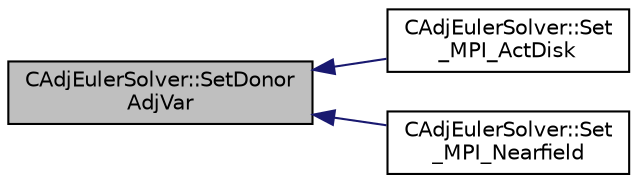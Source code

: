 digraph "CAdjEulerSolver::SetDonorAdjVar"
{
  edge [fontname="Helvetica",fontsize="10",labelfontname="Helvetica",labelfontsize="10"];
  node [fontname="Helvetica",fontsize="10",shape=record];
  rankdir="LR";
  Node1115 [label="CAdjEulerSolver::SetDonor\lAdjVar",height=0.2,width=0.4,color="black", fillcolor="grey75", style="filled", fontcolor="black"];
  Node1115 -> Node1116 [dir="back",color="midnightblue",fontsize="10",style="solid",fontname="Helvetica"];
  Node1116 [label="CAdjEulerSolver::Set\l_MPI_ActDisk",height=0.2,width=0.4,color="black", fillcolor="white", style="filled",URL="$class_c_adj_euler_solver.html#a955c1b2bca0b00f14d155fd6eb3f6747",tooltip="Parallelization of Undivided Laplacian. "];
  Node1115 -> Node1117 [dir="back",color="midnightblue",fontsize="10",style="solid",fontname="Helvetica"];
  Node1117 [label="CAdjEulerSolver::Set\l_MPI_Nearfield",height=0.2,width=0.4,color="black", fillcolor="white", style="filled",URL="$class_c_adj_euler_solver.html#aa98c9e9d9c776c686ac0b10ad662ab90",tooltip="Parallelization of Undivided Laplacian. "];
}
